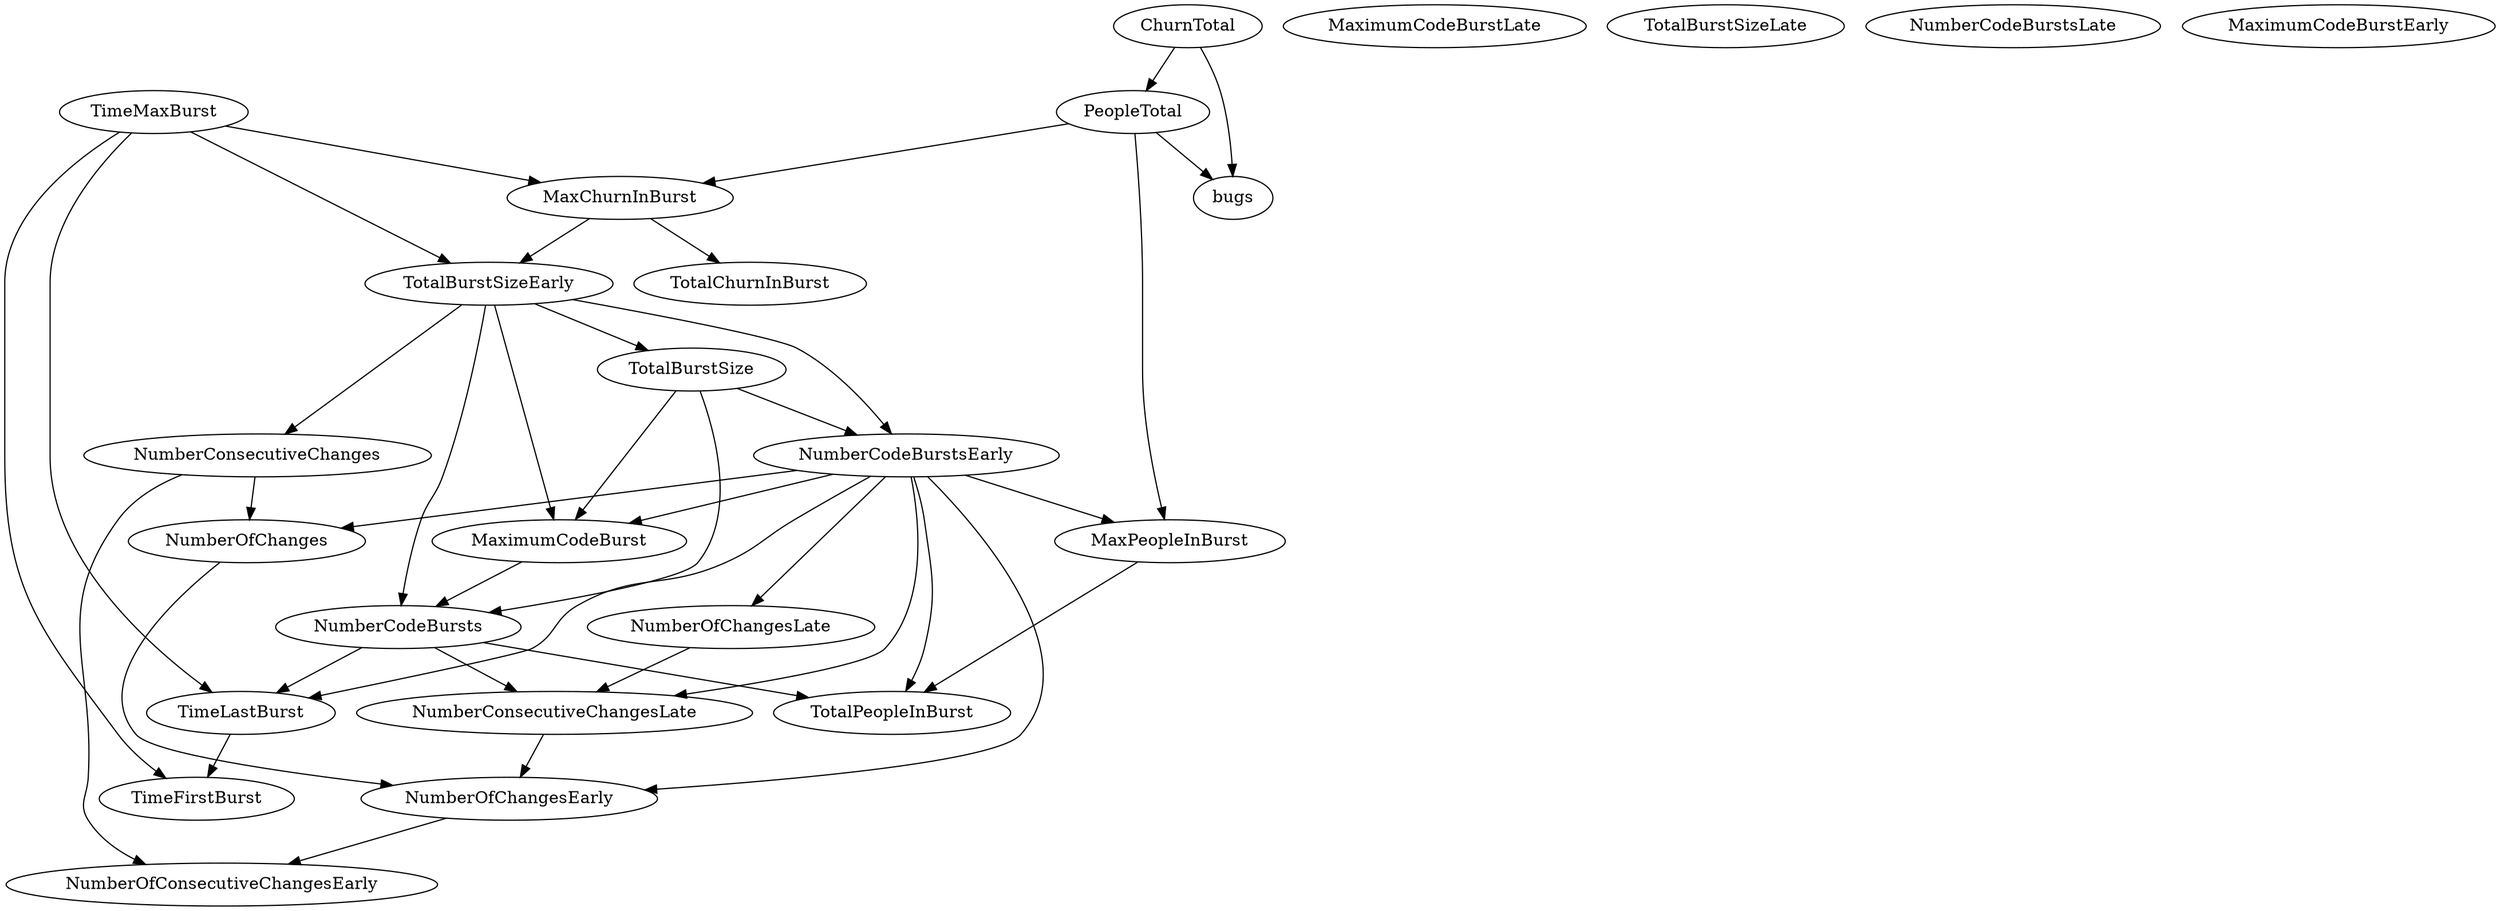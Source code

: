 digraph {
   TotalPeopleInBurst;
   MaximumCodeBurstLate;
   NumberOfChanges;
   MaxPeopleInBurst;
   TotalBurstSizeLate;
   NumberCodeBurstsLate;
   NumberOfChangesLate;
   NumberOfChangesEarly;
   MaxChurnInBurst;
   MaximumCodeBurstEarly;
   NumberCodeBurstsEarly;
   TimeFirstBurst;
   TotalChurnInBurst;
   ChurnTotal;
   MaximumCodeBurst;
   NumberOfConsecutiveChangesEarly;
   NumberConsecutiveChangesLate;
   TotalBurstSizeEarly;
   TotalBurstSize;
   TimeMaxBurst;
   NumberConsecutiveChanges;
   TimeLastBurst;
   NumberCodeBursts;
   PeopleTotal;
   bugs;
   NumberOfChanges -> NumberOfChangesEarly;
   MaxPeopleInBurst -> TotalPeopleInBurst;
   NumberOfChangesLate -> NumberConsecutiveChangesLate;
   NumberOfChangesEarly -> NumberOfConsecutiveChangesEarly;
   MaxChurnInBurst -> TotalChurnInBurst;
   MaxChurnInBurst -> TotalBurstSizeEarly;
   NumberCodeBurstsEarly -> TotalPeopleInBurst;
   NumberCodeBurstsEarly -> NumberOfChanges;
   NumberCodeBurstsEarly -> MaxPeopleInBurst;
   NumberCodeBurstsEarly -> NumberOfChangesLate;
   NumberCodeBurstsEarly -> NumberOfChangesEarly;
   NumberCodeBurstsEarly -> MaximumCodeBurst;
   NumberCodeBurstsEarly -> NumberConsecutiveChangesLate;
   NumberCodeBurstsEarly -> TimeLastBurst;
   ChurnTotal -> PeopleTotal;
   ChurnTotal -> bugs;
   MaximumCodeBurst -> NumberCodeBursts;
   NumberConsecutiveChangesLate -> NumberOfChangesEarly;
   TotalBurstSizeEarly -> NumberCodeBurstsEarly;
   TotalBurstSizeEarly -> MaximumCodeBurst;
   TotalBurstSizeEarly -> TotalBurstSize;
   TotalBurstSizeEarly -> NumberConsecutiveChanges;
   TotalBurstSizeEarly -> NumberCodeBursts;
   TotalBurstSize -> NumberCodeBurstsEarly;
   TotalBurstSize -> MaximumCodeBurst;
   TotalBurstSize -> NumberCodeBursts;
   TimeMaxBurst -> MaxChurnInBurst;
   TimeMaxBurst -> TimeFirstBurst;
   TimeMaxBurst -> TotalBurstSizeEarly;
   TimeMaxBurst -> TimeLastBurst;
   NumberConsecutiveChanges -> NumberOfChanges;
   NumberConsecutiveChanges -> NumberOfConsecutiveChangesEarly;
   TimeLastBurst -> TimeFirstBurst;
   NumberCodeBursts -> TotalPeopleInBurst;
   NumberCodeBursts -> NumberConsecutiveChangesLate;
   NumberCodeBursts -> TimeLastBurst;
   PeopleTotal -> MaxPeopleInBurst;
   PeopleTotal -> MaxChurnInBurst;
   PeopleTotal -> bugs;
}
